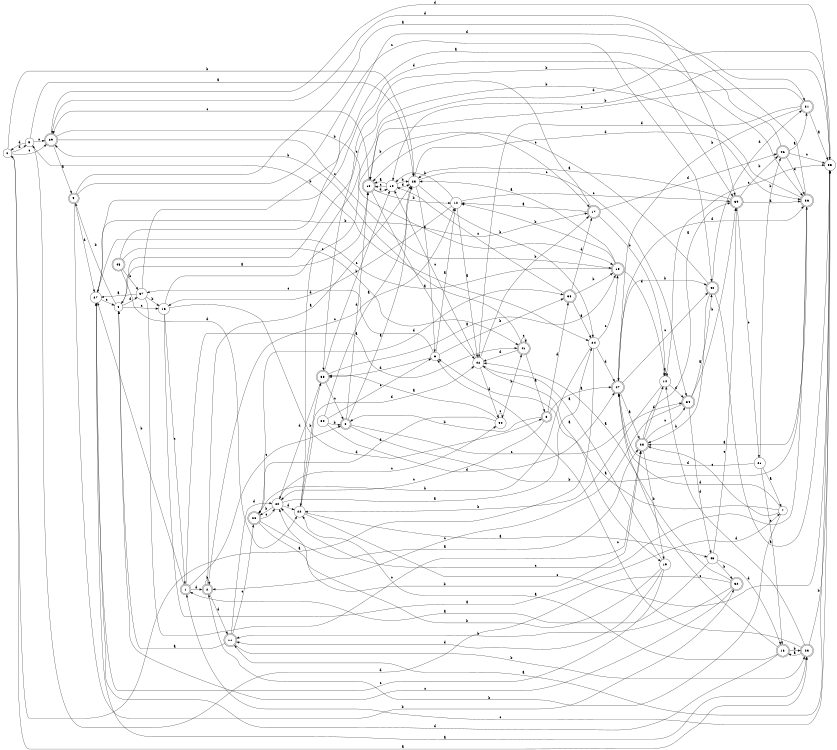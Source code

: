 digraph n39_6 {
__start0 [label="" shape="none"];

rankdir=LR;
size="8,5";

s0 [style="filled", color="black", fillcolor="white" shape="circle", label="0"];
s1 [style="rounded,filled", color="black", fillcolor="white" shape="doublecircle", label="1"];
s2 [style="rounded,filled", color="black", fillcolor="white" shape="doublecircle", label="2"];
s3 [style="rounded,filled", color="black", fillcolor="white" shape="doublecircle", label="3"];
s4 [style="filled", color="black", fillcolor="white" shape="circle", label="4"];
s5 [style="filled", color="black", fillcolor="white" shape="circle", label="5"];
s6 [style="filled", color="black", fillcolor="white" shape="circle", label="6"];
s7 [style="filled", color="black", fillcolor="white" shape="circle", label="7"];
s8 [style="rounded,filled", color="black", fillcolor="white" shape="doublecircle", label="8"];
s9 [style="rounded,filled", color="black", fillcolor="white" shape="doublecircle", label="9"];
s10 [style="filled", color="black", fillcolor="white" shape="circle", label="10"];
s11 [style="rounded,filled", color="black", fillcolor="white" shape="doublecircle", label="11"];
s12 [style="filled", color="black", fillcolor="white" shape="circle", label="12"];
s13 [style="rounded,filled", color="black", fillcolor="white" shape="doublecircle", label="13"];
s14 [style="filled", color="black", fillcolor="white" shape="circle", label="14"];
s15 [style="rounded,filled", color="black", fillcolor="white" shape="doublecircle", label="15"];
s16 [style="filled", color="black", fillcolor="white" shape="circle", label="16"];
s17 [style="rounded,filled", color="black", fillcolor="white" shape="doublecircle", label="17"];
s18 [style="rounded,filled", color="black", fillcolor="white" shape="doublecircle", label="18"];
s19 [style="filled", color="black", fillcolor="white" shape="circle", label="19"];
s20 [style="filled", color="black", fillcolor="white" shape="circle", label="20"];
s21 [style="filled", color="black", fillcolor="white" shape="circle", label="21"];
s22 [style="filled", color="black", fillcolor="white" shape="circle", label="22"];
s23 [style="rounded,filled", color="black", fillcolor="white" shape="doublecircle", label="23"];
s24 [style="filled", color="black", fillcolor="white" shape="circle", label="24"];
s25 [style="filled", color="black", fillcolor="white" shape="circle", label="25"];
s26 [style="rounded,filled", color="black", fillcolor="white" shape="doublecircle", label="26"];
s27 [style="filled", color="black", fillcolor="white" shape="circle", label="27"];
s28 [style="rounded,filled", color="black", fillcolor="white" shape="doublecircle", label="28"];
s29 [style="rounded,filled", color="black", fillcolor="white" shape="doublecircle", label="29"];
s30 [style="filled", color="black", fillcolor="white" shape="circle", label="30"];
s31 [style="rounded,filled", color="black", fillcolor="white" shape="doublecircle", label="31"];
s32 [style="rounded,filled", color="black", fillcolor="white" shape="doublecircle", label="32"];
s33 [style="rounded,filled", color="black", fillcolor="white" shape="doublecircle", label="33"];
s34 [style="rounded,filled", color="black", fillcolor="white" shape="doublecircle", label="34"];
s35 [style="filled", color="black", fillcolor="white" shape="circle", label="35"];
s36 [style="rounded,filled", color="black", fillcolor="white" shape="doublecircle", label="36"];
s37 [style="filled", color="black", fillcolor="white" shape="circle", label="37"];
s38 [style="rounded,filled", color="black", fillcolor="white" shape="doublecircle", label="38"];
s39 [style="rounded,filled", color="black", fillcolor="white" shape="doublecircle", label="39"];
s40 [style="rounded,filled", color="black", fillcolor="white" shape="doublecircle", label="40"];
s41 [style="rounded,filled", color="black", fillcolor="white" shape="doublecircle", label="41"];
s42 [style="filled", color="black", fillcolor="white" shape="circle", label="42"];
s43 [style="filled", color="black", fillcolor="white" shape="circle", label="43"];
s44 [style="filled", color="black", fillcolor="white" shape="circle", label="44"];
s45 [style="rounded,filled", color="black", fillcolor="white" shape="doublecircle", label="45"];
s46 [style="rounded,filled", color="black", fillcolor="white" shape="doublecircle", label="46"];
s47 [style="rounded,filled", color="black", fillcolor="white" shape="doublecircle", label="47"];
s0 -> s23 [label="a"];
s0 -> s25 [label="b"];
s0 -> s29 [label="c"];
s0 -> s5 [label="d"];
s1 -> s41 [label="a"];
s1 -> s27 [label="b"];
s1 -> s8 [label="c"];
s1 -> s2 [label="d"];
s2 -> s25 [label="a"];
s2 -> s2 [label="b"];
s2 -> s12 [label="c"];
s2 -> s11 [label="d"];
s3 -> s47 [label="a"];
s3 -> s8 [label="b"];
s3 -> s20 [label="c"];
s3 -> s38 [label="d"];
s4 -> s18 [label="a"];
s4 -> s9 [label="b"];
s4 -> s16 [label="c"];
s4 -> s37 [label="d"];
s5 -> s25 [label="a"];
s5 -> s24 [label="b"];
s5 -> s29 [label="c"];
s5 -> s0 [label="d"];
s6 -> s12 [label="a"];
s6 -> s38 [label="b"];
s6 -> s37 [label="c"];
s6 -> s33 [label="d"];
s7 -> s6 [label="a"];
s7 -> s2 [label="b"];
s7 -> s28 [label="c"];
s7 -> s47 [label="d"];
s8 -> s25 [label="a"];
s8 -> s36 [label="b"];
s8 -> s34 [label="c"];
s8 -> s18 [label="d"];
s9 -> s39 [label="a"];
s9 -> s32 [label="b"];
s9 -> s40 [label="c"];
s9 -> s27 [label="d"];
s10 -> s18 [label="a"];
s10 -> s25 [label="b"];
s10 -> s18 [label="c"];
s10 -> s25 [label="d"];
s11 -> s4 [label="a"];
s11 -> s23 [label="b"];
s11 -> s26 [label="c"];
s11 -> s20 [label="d"];
s12 -> s42 [label="a"];
s12 -> s10 [label="b"];
s12 -> s39 [label="c"];
s12 -> s16 [label="d"];
s13 -> s22 [label="a"];
s13 -> s23 [label="b"];
s13 -> s47 [label="c"];
s13 -> s27 [label="d"];
s14 -> s14 [label="a"];
s14 -> s22 [label="b"];
s14 -> s35 [label="c"];
s14 -> s34 [label="d"];
s15 -> s25 [label="a"];
s15 -> s12 [label="b"];
s15 -> s27 [label="c"];
s15 -> s14 [label="d"];
s16 -> s7 [label="a"];
s16 -> s17 [label="b"];
s16 -> s1 [label="c"];
s16 -> s3 [label="d"];
s17 -> s12 [label="a"];
s17 -> s14 [label="b"];
s17 -> s4 [label="c"];
s17 -> s46 [label="d"];
s18 -> s42 [label="a"];
s18 -> s12 [label="b"];
s18 -> s29 [label="c"];
s18 -> s10 [label="d"];
s19 -> s42 [label="a"];
s19 -> s20 [label="b"];
s19 -> s27 [label="c"];
s19 -> s11 [label="d"];
s20 -> s24 [label="a"];
s20 -> s26 [label="b"];
s20 -> s44 [label="c"];
s20 -> s22 [label="d"];
s21 -> s7 [label="a"];
s21 -> s46 [label="b"];
s21 -> s13 [label="c"];
s21 -> s47 [label="d"];
s22 -> s43 [label="a"];
s22 -> s33 [label="b"];
s22 -> s35 [label="c"];
s22 -> s42 [label="d"];
s23 -> s13 [label="a"];
s23 -> s35 [label="b"];
s23 -> s6 [label="c"];
s23 -> s14 [label="d"];
s24 -> s0 [label="a"];
s24 -> s26 [label="b"];
s24 -> s15 [label="c"];
s24 -> s47 [label="d"];
s25 -> s6 [label="a"];
s25 -> s24 [label="b"];
s25 -> s34 [label="c"];
s25 -> s36 [label="d"];
s26 -> s28 [label="a"];
s26 -> s28 [label="b"];
s26 -> s20 [label="c"];
s26 -> s38 [label="d"];
s27 -> s23 [label="a"];
s27 -> s17 [label="b"];
s27 -> s4 [label="c"];
s27 -> s39 [label="d"];
s28 -> s39 [label="a"];
s28 -> s19 [label="b"];
s28 -> s34 [label="c"];
s28 -> s14 [label="d"];
s29 -> s9 [label="a"];
s29 -> s15 [label="b"];
s29 -> s15 [label="c"];
s29 -> s35 [label="d"];
s30 -> s25 [label="a"];
s30 -> s8 [label="b"];
s30 -> s6 [label="c"];
s30 -> s47 [label="d"];
s31 -> s35 [label="a"];
s31 -> s47 [label="b"];
s31 -> s18 [label="c"];
s31 -> s42 [label="d"];
s32 -> s42 [label="a"];
s32 -> s11 [label="b"];
s32 -> s4 [label="c"];
s32 -> s5 [label="d"];
s33 -> s15 [label="a"];
s33 -> s10 [label="b"];
s33 -> s8 [label="c"];
s33 -> s20 [label="d"];
s34 -> s40 [label="a"];
s34 -> s39 [label="b"];
s34 -> s2 [label="c"];
s34 -> s43 [label="d"];
s35 -> s11 [label="a"];
s35 -> s10 [label="b"];
s35 -> s1 [label="c"];
s35 -> s18 [label="d"];
s36 -> s28 [label="a"];
s36 -> s22 [label="b"];
s36 -> s20 [label="c"];
s36 -> s29 [label="d"];
s37 -> s27 [label="a"];
s37 -> s16 [label="b"];
s37 -> s28 [label="c"];
s37 -> s31 [label="d"];
s38 -> s24 [label="a"];
s38 -> s15 [label="b"];
s38 -> s10 [label="c"];
s38 -> s17 [label="d"];
s39 -> s25 [label="a"];
s39 -> s46 [label="b"];
s39 -> s21 [label="c"];
s39 -> s36 [label="d"];
s40 -> s35 [label="a"];
s40 -> s28 [label="b"];
s40 -> s18 [label="c"];
s40 -> s31 [label="d"];
s41 -> s3 [label="a"];
s41 -> s29 [label="b"];
s41 -> s41 [label="c"];
s41 -> s42 [label="d"];
s42 -> s19 [label="a"];
s42 -> s17 [label="b"];
s42 -> s10 [label="c"];
s42 -> s44 [label="d"];
s43 -> s1 [label="a"];
s43 -> s32 [label="b"];
s43 -> s39 [label="c"];
s43 -> s13 [label="d"];
s44 -> s33 [label="a"];
s44 -> s41 [label="b"];
s44 -> s44 [label="c"];
s44 -> s26 [label="d"];
s45 -> s36 [label="a"];
s45 -> s37 [label="b"];
s45 -> s41 [label="c"];
s45 -> s22 [label="d"];
s46 -> s31 [label="a"];
s46 -> s33 [label="b"];
s46 -> s35 [label="c"];
s46 -> s36 [label="d"];
s47 -> s28 [label="a"];
s47 -> s40 [label="b"];
s47 -> s40 [label="c"];
s47 -> s36 [label="d"];

}